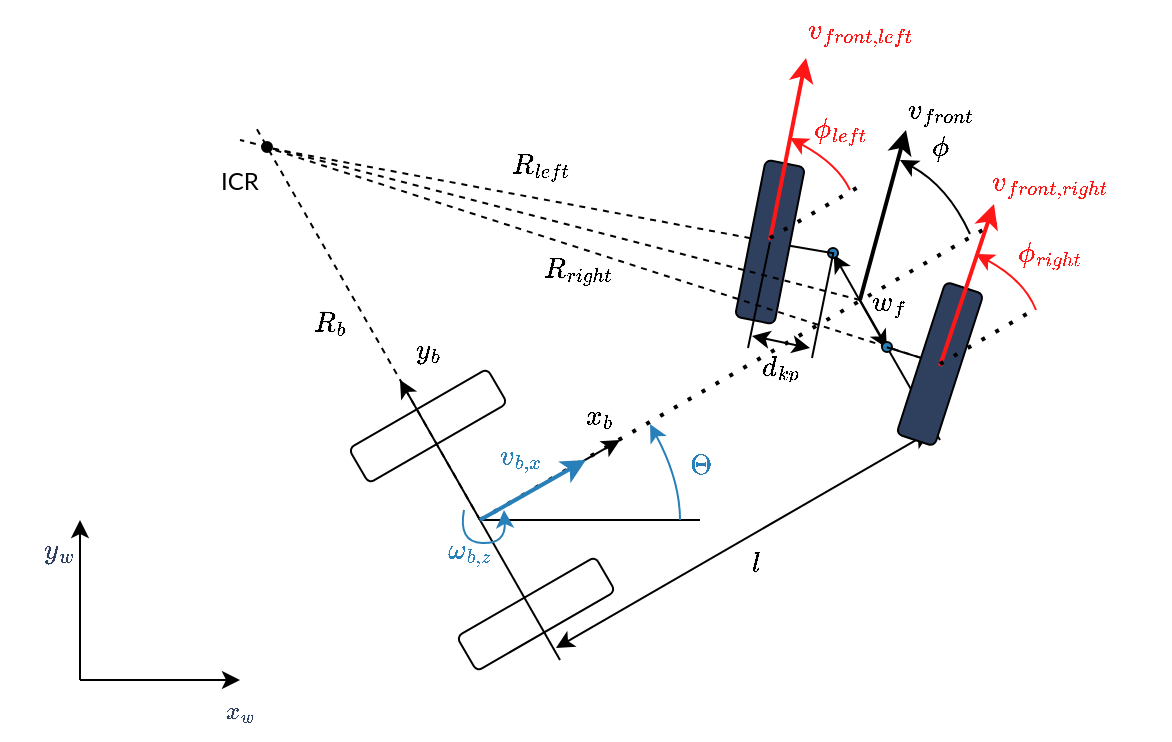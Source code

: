 <mxfile version="22.1.16" type="device">
  <diagram name="Page-1" id="2wCjeB2BCqXbrsJG6yFQ">
    <mxGraphModel dx="1434" dy="990" grid="1" gridSize="10" guides="1" tooltips="1" connect="1" arrows="1" fold="1" page="1" pageScale="1" pageWidth="850" pageHeight="1100" math="1" shadow="0">
      <root>
        <mxCell id="0" />
        <mxCell id="1" parent="0" />
        <mxCell id="q5q8uRjG3jJ6PqbUAPb0-15" value="" style="rounded=1;whiteSpace=wrap;html=1;rotation=-78.9;fillColor=#2F405F;" parent="1" vertex="1">
          <mxGeometry x="465" y="211" width="80" height="20" as="geometry" />
        </mxCell>
        <mxCell id="q5q8uRjG3jJ6PqbUAPb0-5" value="" style="rounded=1;whiteSpace=wrap;html=1;rotation=-30;fillColor=none;" parent="1" vertex="1">
          <mxGeometry x="294" y="303" width="80" height="20" as="geometry" />
        </mxCell>
        <mxCell id="q5q8uRjG3jJ6PqbUAPb0-1" value="" style="endArrow=classic;html=1;rounded=0;" parent="1" edge="1">
          <mxGeometry width="50" height="50" relative="1" as="geometry">
            <mxPoint x="160" y="440" as="sourcePoint" />
            <mxPoint x="160" y="360" as="targetPoint" />
          </mxGeometry>
        </mxCell>
        <mxCell id="q5q8uRjG3jJ6PqbUAPb0-2" value="" style="endArrow=classic;html=1;rounded=0;" parent="1" edge="1">
          <mxGeometry width="50" height="50" relative="1" as="geometry">
            <mxPoint x="160" y="440" as="sourcePoint" />
            <mxPoint x="240" y="440" as="targetPoint" />
          </mxGeometry>
        </mxCell>
        <mxCell id="q5q8uRjG3jJ6PqbUAPb0-3" value="$$y_w$$" style="text;html=1;strokeColor=none;fillColor=none;align=center;verticalAlign=middle;whiteSpace=wrap;rounded=0;fontColor=#2F405F;" parent="1" vertex="1">
          <mxGeometry x="120" y="360" width="60" height="30" as="geometry" />
        </mxCell>
        <mxCell id="q5q8uRjG3jJ6PqbUAPb0-4" value="$$x_w$$" style="text;html=1;strokeColor=none;fillColor=none;align=center;verticalAlign=middle;whiteSpace=wrap;rounded=0;fontFamily=Times New Roman;fontColor=#2F405F;" parent="1" vertex="1">
          <mxGeometry x="210" y="440" width="60" height="30" as="geometry" />
        </mxCell>
        <mxCell id="q5q8uRjG3jJ6PqbUAPb0-8" value="$$y_b$$" style="text;html=1;strokeColor=none;fillColor=none;align=center;verticalAlign=middle;whiteSpace=wrap;rounded=0;" parent="1" vertex="1">
          <mxGeometry x="304" y="260" width="60" height="30" as="geometry" />
        </mxCell>
        <mxCell id="q5q8uRjG3jJ6PqbUAPb0-9" value="$$x_b$$" style="text;html=1;strokeColor=none;fillColor=none;align=center;verticalAlign=middle;whiteSpace=wrap;rounded=0;fontFamily=Helvetica;" parent="1" vertex="1">
          <mxGeometry x="390" y="293" width="60" height="30" as="geometry" />
        </mxCell>
        <mxCell id="q5q8uRjG3jJ6PqbUAPb0-6" value="" style="endArrow=classic;html=1;rounded=0;" parent="1" edge="1">
          <mxGeometry width="50" height="50" relative="1" as="geometry">
            <mxPoint x="360" y="360" as="sourcePoint" />
            <mxPoint x="320" y="290" as="targetPoint" />
          </mxGeometry>
        </mxCell>
        <mxCell id="q5q8uRjG3jJ6PqbUAPb0-12" value="" style="endArrow=classic;html=1;rounded=0;" parent="1" edge="1">
          <mxGeometry width="50" height="50" relative="1" as="geometry">
            <mxPoint x="360" y="360" as="sourcePoint" />
            <mxPoint x="430" y="320" as="targetPoint" />
          </mxGeometry>
        </mxCell>
        <mxCell id="q5q8uRjG3jJ6PqbUAPb0-14" value="" style="endArrow=none;dashed=1;html=1;dashPattern=1 3;strokeWidth=2;rounded=0;" parent="1" edge="1">
          <mxGeometry width="50" height="50" relative="1" as="geometry">
            <mxPoint x="360" y="360" as="sourcePoint" />
            <mxPoint x="620" y="210" as="targetPoint" />
          </mxGeometry>
        </mxCell>
        <mxCell id="q5q8uRjG3jJ6PqbUAPb0-16" value="" style="endArrow=none;dashed=1;html=1;rounded=0;" parent="1" edge="1">
          <mxGeometry width="50" height="50" relative="1" as="geometry">
            <mxPoint x="360" y="360" as="sourcePoint" />
            <mxPoint x="247" y="162" as="targetPoint" />
          </mxGeometry>
        </mxCell>
        <mxCell id="q5q8uRjG3jJ6PqbUAPb0-17" value="" style="endArrow=none;dashed=1;html=1;rounded=0;" parent="1" edge="1">
          <mxGeometry width="50" height="50" relative="1" as="geometry">
            <mxPoint x="550" y="250" as="sourcePoint" />
            <mxPoint x="240" y="170" as="targetPoint" />
          </mxGeometry>
        </mxCell>
        <mxCell id="q5q8uRjG3jJ6PqbUAPb0-18" value="ICR" style="text;html=1;strokeColor=none;fillColor=none;align=center;verticalAlign=middle;whiteSpace=wrap;rounded=0;fontFamily=Lato;" parent="1" vertex="1">
          <mxGeometry x="210" y="176" width="60" height="30" as="geometry" />
        </mxCell>
        <mxCell id="q5q8uRjG3jJ6PqbUAPb0-19" value="" style="endArrow=none;html=1;rounded=0;" parent="1" edge="1">
          <mxGeometry width="50" height="50" relative="1" as="geometry">
            <mxPoint x="360" y="360" as="sourcePoint" />
            <mxPoint x="470" y="360" as="targetPoint" />
          </mxGeometry>
        </mxCell>
        <mxCell id="q5q8uRjG3jJ6PqbUAPb0-26" value="" style="curved=1;endArrow=classic;html=1;rounded=0;strokeColor=#2980B9;" parent="1" edge="1">
          <mxGeometry width="50" height="50" relative="1" as="geometry">
            <mxPoint x="460" y="360" as="sourcePoint" />
            <mxPoint x="445" y="312" as="targetPoint" />
            <Array as="points">
              <mxPoint x="460" y="340" />
            </Array>
          </mxGeometry>
        </mxCell>
        <mxCell id="q5q8uRjG3jJ6PqbUAPb0-27" value="$$\Theta$$" style="text;html=1;align=center;verticalAlign=middle;resizable=0;points=[];autosize=1;strokeColor=none;fillColor=none;fontColor=#2980B9;" parent="1" vertex="1">
          <mxGeometry x="430" y="318" width="80" height="30" as="geometry" />
        </mxCell>
        <mxCell id="q5q8uRjG3jJ6PqbUAPb0-30" value="" style="curved=1;endArrow=classic;html=1;rounded=0;strokeColor=#000000;" parent="1" edge="1">
          <mxGeometry width="50" height="50" relative="1" as="geometry">
            <mxPoint x="605" y="217" as="sourcePoint" />
            <mxPoint x="570" y="180" as="targetPoint" />
            <Array as="points">
              <mxPoint x="594" y="193" />
            </Array>
          </mxGeometry>
        </mxCell>
        <mxCell id="q5q8uRjG3jJ6PqbUAPb0-31" value="$$\phi$$" style="text;html=1;align=center;verticalAlign=middle;resizable=0;points=[];autosize=1;strokeColor=none;fillColor=none;fontColor=#000000;" parent="1" vertex="1">
          <mxGeometry x="555" y="158.5" width="70" height="30" as="geometry" />
        </mxCell>
        <mxCell id="q5q8uRjG3jJ6PqbUAPb0-32" value="" style="endArrow=classic;html=1;strokeWidth=2;rounded=0;strokeColor=#000000;" parent="1" edge="1">
          <mxGeometry width="50" height="50" relative="1" as="geometry">
            <mxPoint x="550" y="250" as="sourcePoint" />
            <mxPoint x="573" y="165" as="targetPoint" />
          </mxGeometry>
        </mxCell>
        <mxCell id="q5q8uRjG3jJ6PqbUAPb0-42" value="" style="endArrow=none;html=1;rounded=0;strokeWidth=1;" parent="1" edge="1">
          <mxGeometry width="50" height="50" relative="1" as="geometry">
            <mxPoint x="360" y="360" as="sourcePoint" />
            <mxPoint x="400" y="430" as="targetPoint" />
          </mxGeometry>
        </mxCell>
        <mxCell id="q5q8uRjG3jJ6PqbUAPb0-43" value="" style="endArrow=none;html=1;rounded=0;strokeWidth=1;" parent="1" edge="1">
          <mxGeometry width="50" height="50" relative="1" as="geometry">
            <mxPoint x="550" y="250" as="sourcePoint" />
            <mxPoint x="590" y="320" as="targetPoint" />
          </mxGeometry>
        </mxCell>
        <mxCell id="q5q8uRjG3jJ6PqbUAPb0-44" value="" style="endArrow=classic;startArrow=classic;html=1;rounded=0;" parent="1" edge="1">
          <mxGeometry width="50" height="50" relative="1" as="geometry">
            <mxPoint x="398" y="424" as="sourcePoint" />
            <mxPoint x="585" y="316" as="targetPoint" />
          </mxGeometry>
        </mxCell>
        <mxCell id="q5q8uRjG3jJ6PqbUAPb0-45" value="$$l$$" style="text;strokeColor=none;fillColor=none;align=left;verticalAlign=middle;spacingLeft=4;spacingRight=4;overflow=hidden;points=[[0,0.5],[1,0.5]];portConstraint=eastwest;rotatable=0;whiteSpace=wrap;html=1;" parent="1" vertex="1">
          <mxGeometry x="490" y="360" width="80" height="30" as="geometry" />
        </mxCell>
        <mxCell id="q5q8uRjG3jJ6PqbUAPb0-47" value="" style="ellipse;whiteSpace=wrap;html=1;fillColor=#000000;" parent="1" vertex="1">
          <mxGeometry x="251" y="171" width="5" height="5" as="geometry" />
        </mxCell>
        <mxCell id="q5q8uRjG3jJ6PqbUAPb0-50" value="" style="rounded=1;whiteSpace=wrap;html=1;rotation=-30;fillColor=none;" parent="1" vertex="1">
          <mxGeometry x="348" y="397" width="80" height="20" as="geometry" />
        </mxCell>
        <mxCell id="q5q8uRjG3jJ6PqbUAPb0-51" value="" style="endArrow=classic;startArrow=classic;html=1;rounded=0;entryX=0.569;entryY=0.654;entryDx=0;entryDy=0;entryPerimeter=0;exitX=0.489;exitY=0.622;exitDx=0;exitDy=0;exitPerimeter=0;" parent="1" source="gm2obKBsLmBvOFlUArHA-7" target="gm2obKBsLmBvOFlUArHA-6" edge="1">
          <mxGeometry width="50" height="50" relative="1" as="geometry">
            <mxPoint x="703" y="301" as="sourcePoint" />
            <mxPoint x="650" y="207" as="targetPoint" />
          </mxGeometry>
        </mxCell>
        <mxCell id="q5q8uRjG3jJ6PqbUAPb0-54" value="$$w_f$$" style="text;strokeColor=none;fillColor=none;align=left;verticalAlign=middle;spacingLeft=4;spacingRight=4;overflow=hidden;points=[[0,0.5],[1,0.5]];portConstraint=eastwest;rotatable=0;whiteSpace=wrap;html=1;" parent="1" vertex="1">
          <mxGeometry x="550" y="230" width="80" height="30" as="geometry" />
        </mxCell>
        <mxCell id="q91EkDkZh-oRsGhnsBYz-1" value="" style="endArrow=classic;html=1;strokeWidth=2;rounded=0;strokeColor=#2980B9;" parent="1" edge="1">
          <mxGeometry width="50" height="50" relative="1" as="geometry">
            <mxPoint x="360" y="360" as="sourcePoint" />
            <mxPoint x="413" y="330" as="targetPoint" />
          </mxGeometry>
        </mxCell>
        <mxCell id="q91EkDkZh-oRsGhnsBYz-2" value="$$v_{b,x}$$" style="text;html=1;align=center;verticalAlign=middle;resizable=0;points=[];autosize=1;strokeColor=none;fillColor=none;fontColor=#2980B9;" parent="1" vertex="1">
          <mxGeometry x="335" y="313" width="90" height="30" as="geometry" />
        </mxCell>
        <mxCell id="ZlfVCn5IxIJyxgYmfBeR-1" value="" style="curved=1;endArrow=classic;html=1;rounded=0;strokeColor=#2980B9;" parent="1" edge="1">
          <mxGeometry width="50" height="50" relative="1" as="geometry">
            <mxPoint x="352" y="355" as="sourcePoint" />
            <mxPoint x="372" y="355" as="targetPoint" />
            <Array as="points">
              <mxPoint x="349" y="371" />
              <mxPoint x="373" y="372" />
            </Array>
          </mxGeometry>
        </mxCell>
        <mxCell id="ZlfVCn5IxIJyxgYmfBeR-2" value="$$\omega_{b,z}$$" style="text;html=1;align=center;verticalAlign=middle;resizable=0;points=[];autosize=1;strokeColor=none;fillColor=none;fontColor=#2980B9;" parent="1" vertex="1">
          <mxGeometry x="294" y="360" width="120" height="30" as="geometry" />
        </mxCell>
        <mxCell id="gm2obKBsLmBvOFlUArHA-2" value="" style="endArrow=none;dashed=1;html=1;rounded=0;entryX=0.503;entryY=0.574;entryDx=0;entryDy=0;entryPerimeter=0;exitX=0.5;exitY=0;exitDx=0;exitDy=0;" parent="1" source="q5q8uRjG3jJ6PqbUAPb0-15" target="q5q8uRjG3jJ6PqbUAPb0-47" edge="1">
          <mxGeometry width="50" height="50" relative="1" as="geometry">
            <mxPoint x="560" y="260" as="sourcePoint" />
            <mxPoint x="250" y="180" as="targetPoint" />
          </mxGeometry>
        </mxCell>
        <mxCell id="gm2obKBsLmBvOFlUArHA-3" value="" style="rounded=1;whiteSpace=wrap;html=1;rotation=-72.1;fillColor=#2F405F;" parent="1" vertex="1">
          <mxGeometry x="550" y="272" width="80" height="20" as="geometry" />
        </mxCell>
        <mxCell id="gm2obKBsLmBvOFlUArHA-4" value="" style="endArrow=none;dashed=1;html=1;rounded=0;exitX=0.5;exitY=0;exitDx=0;exitDy=0;entryX=0.474;entryY=0.542;entryDx=0;entryDy=0;entryPerimeter=0;" parent="1" source="gm2obKBsLmBvOFlUArHA-3" target="q5q8uRjG3jJ6PqbUAPb0-47" edge="1">
          <mxGeometry width="50" height="50" relative="1" as="geometry">
            <mxPoint x="686" y="389" as="sourcePoint" />
            <mxPoint x="250" y="190" as="targetPoint" />
          </mxGeometry>
        </mxCell>
        <mxCell id="gm2obKBsLmBvOFlUArHA-6" value="" style="ellipse;whiteSpace=wrap;html=1;fillColor=#2980B9;" parent="1" vertex="1">
          <mxGeometry x="534" y="224" width="5" height="5" as="geometry" />
        </mxCell>
        <mxCell id="gm2obKBsLmBvOFlUArHA-7" value="" style="ellipse;whiteSpace=wrap;html=1;fillColor=#2980B9;" parent="1" vertex="1">
          <mxGeometry x="561" y="271" width="5" height="5" as="geometry" />
        </mxCell>
        <mxCell id="gm2obKBsLmBvOFlUArHA-10" value="" style="endArrow=none;html=1;rounded=0;entryX=0.544;entryY=0.533;entryDx=0;entryDy=0;entryPerimeter=0;exitX=0.5;exitY=1;exitDx=0;exitDy=0;" parent="1" source="q5q8uRjG3jJ6PqbUAPb0-15" target="gm2obKBsLmBvOFlUArHA-6" edge="1">
          <mxGeometry width="50" height="50" relative="1" as="geometry">
            <mxPoint x="480" y="270" as="sourcePoint" />
            <mxPoint x="530" y="220" as="targetPoint" />
          </mxGeometry>
        </mxCell>
        <mxCell id="gm2obKBsLmBvOFlUArHA-11" value="" style="endArrow=none;html=1;rounded=0;entryX=0.478;entryY=0.522;entryDx=0;entryDy=0;entryPerimeter=0;exitX=0.5;exitY=0;exitDx=0;exitDy=0;" parent="1" source="gm2obKBsLmBvOFlUArHA-3" target="gm2obKBsLmBvOFlUArHA-7" edge="1">
          <mxGeometry width="50" height="50" relative="1" as="geometry">
            <mxPoint x="480" y="300" as="sourcePoint" />
            <mxPoint x="530" y="250" as="targetPoint" />
          </mxGeometry>
        </mxCell>
        <mxCell id="gm2obKBsLmBvOFlUArHA-12" value="$$v_{front}$$" style="text;html=1;align=center;verticalAlign=middle;resizable=0;points=[];autosize=1;strokeColor=none;fillColor=none;fontColor=#000000;" parent="1" vertex="1">
          <mxGeometry x="545" y="140" width="90" height="30" as="geometry" />
        </mxCell>
        <mxCell id="gm2obKBsLmBvOFlUArHA-13" value="" style="curved=1;endArrow=classic;html=1;rounded=0;strokeColor=#FF1717;" parent="1" edge="1">
          <mxGeometry width="50" height="50" relative="1" as="geometry">
            <mxPoint x="545" y="195" as="sourcePoint" />
            <mxPoint x="515" y="169" as="targetPoint" />
            <Array as="points">
              <mxPoint x="539" y="182" />
            </Array>
          </mxGeometry>
        </mxCell>
        <mxCell id="gm2obKBsLmBvOFlUArHA-14" value="$$\phi_{left}$$" style="text;html=1;align=center;verticalAlign=middle;resizable=0;points=[];autosize=1;strokeColor=none;fillColor=none;fontColor=#FF1717;" parent="1" vertex="1">
          <mxGeometry x="490" y="150" width="100" height="30" as="geometry" />
        </mxCell>
        <mxCell id="gm2obKBsLmBvOFlUArHA-15" value="" style="endArrow=classic;html=1;strokeWidth=2;rounded=0;strokeColor=#FF1717;" parent="1" edge="1">
          <mxGeometry width="50" height="50" relative="1" as="geometry">
            <mxPoint x="505" y="220" as="sourcePoint" />
            <mxPoint x="523" y="129" as="targetPoint" />
          </mxGeometry>
        </mxCell>
        <mxCell id="gm2obKBsLmBvOFlUArHA-16" value="" style="endArrow=classic;html=1;strokeWidth=2;rounded=0;strokeColor=#FF1717;" parent="1" edge="1">
          <mxGeometry width="50" height="50" relative="1" as="geometry">
            <mxPoint x="590" y="283" as="sourcePoint" />
            <mxPoint x="617" y="202" as="targetPoint" />
          </mxGeometry>
        </mxCell>
        <mxCell id="gm2obKBsLmBvOFlUArHA-17" value="" style="curved=1;endArrow=classic;html=1;rounded=0;strokeColor=#FF1717;" parent="1" edge="1">
          <mxGeometry width="50" height="50" relative="1" as="geometry">
            <mxPoint x="638" y="255" as="sourcePoint" />
            <mxPoint x="608" y="227" as="targetPoint" />
            <Array as="points">
              <mxPoint x="632" y="240" />
            </Array>
          </mxGeometry>
        </mxCell>
        <mxCell id="gm2obKBsLmBvOFlUArHA-18" value="$$\phi_{right}$$" style="text;html=1;align=center;verticalAlign=middle;resizable=0;points=[];autosize=1;strokeColor=none;fillColor=none;fontColor=#FF1717;" parent="1" vertex="1">
          <mxGeometry x="590" y="211.5" width="110" height="30" as="geometry" />
        </mxCell>
        <mxCell id="gm2obKBsLmBvOFlUArHA-20" value="" style="endArrow=none;dashed=1;html=1;dashPattern=1 3;strokeWidth=2;rounded=0;" parent="1" edge="1">
          <mxGeometry width="50" height="50" relative="1" as="geometry">
            <mxPoint x="505" y="219" as="sourcePoint" />
            <mxPoint x="550" y="193" as="targetPoint" />
          </mxGeometry>
        </mxCell>
        <mxCell id="gm2obKBsLmBvOFlUArHA-21" value="" style="endArrow=none;dashed=1;html=1;dashPattern=1 3;strokeWidth=2;rounded=0;" parent="1" edge="1">
          <mxGeometry width="50" height="50" relative="1" as="geometry">
            <mxPoint x="590" y="282" as="sourcePoint" />
            <mxPoint x="635" y="256" as="targetPoint" />
          </mxGeometry>
        </mxCell>
        <mxCell id="gm2obKBsLmBvOFlUArHA-22" value="$$v_{front,left}$$" style="text;html=1;align=center;verticalAlign=middle;resizable=0;points=[];autosize=1;strokeColor=none;fillColor=none;fontColor=#FF1717;" parent="1" vertex="1">
          <mxGeometry x="495" y="100" width="110" height="30" as="geometry" />
        </mxCell>
        <mxCell id="gm2obKBsLmBvOFlUArHA-23" value="$$v_{front,right}$$" style="text;html=1;align=center;verticalAlign=middle;resizable=0;points=[];autosize=1;strokeColor=none;fillColor=none;fontColor=#FF1717;" parent="1" vertex="1">
          <mxGeometry x="585" y="176" width="120" height="30" as="geometry" />
        </mxCell>
        <mxCell id="gm2obKBsLmBvOFlUArHA-24" value="$$R_{left}$$" style="text;html=1;align=center;verticalAlign=middle;resizable=0;points=[];autosize=1;strokeColor=none;fillColor=none;" parent="1" vertex="1">
          <mxGeometry x="345" y="168" width="90" height="30" as="geometry" />
        </mxCell>
        <mxCell id="gm2obKBsLmBvOFlUArHA-25" value="$$R_{right}$$" style="text;html=1;align=center;verticalAlign=middle;resizable=0;points=[];autosize=1;strokeColor=none;fillColor=none;" parent="1" vertex="1">
          <mxGeometry x="359" y="220" width="100" height="30" as="geometry" />
        </mxCell>
        <mxCell id="gm2obKBsLmBvOFlUArHA-26" value="$$R_{b}$$" style="text;html=1;align=center;verticalAlign=middle;resizable=0;points=[];autosize=1;strokeColor=none;fillColor=none;" parent="1" vertex="1">
          <mxGeometry x="245" y="246" width="80" height="30" as="geometry" />
        </mxCell>
        <mxCell id="gm2obKBsLmBvOFlUArHA-27" value="$$d_{kp}$$" style="text;strokeColor=none;fillColor=none;align=left;verticalAlign=middle;spacingLeft=4;spacingRight=4;overflow=hidden;points=[[0,0.5],[1,0.5]];portConstraint=eastwest;rotatable=0;whiteSpace=wrap;html=1;" parent="1" vertex="1">
          <mxGeometry x="495" y="262" width="80" height="30" as="geometry" />
        </mxCell>
        <mxCell id="gm2obKBsLmBvOFlUArHA-28" value="" style="endArrow=classic;startArrow=classic;html=1;rounded=0;" parent="1" edge="1">
          <mxGeometry width="50" height="50" relative="1" as="geometry">
            <mxPoint x="525" y="274" as="sourcePoint" />
            <mxPoint x="496" y="268" as="targetPoint" />
          </mxGeometry>
        </mxCell>
        <mxCell id="gm2obKBsLmBvOFlUArHA-31" value="" style="endArrow=none;html=1;rounded=0;entryX=0.544;entryY=0.422;entryDx=0;entryDy=0;entryPerimeter=0;" parent="1" target="gm2obKBsLmBvOFlUArHA-6" edge="1">
          <mxGeometry width="50" height="50" relative="1" as="geometry">
            <mxPoint x="526" y="279" as="sourcePoint" />
            <mxPoint x="550" y="220" as="targetPoint" />
          </mxGeometry>
        </mxCell>
        <mxCell id="gm2obKBsLmBvOFlUArHA-32" value="" style="endArrow=none;html=1;rounded=0;entryX=0.544;entryY=0.422;entryDx=0;entryDy=0;entryPerimeter=0;" parent="1" edge="1">
          <mxGeometry width="50" height="50" relative="1" as="geometry">
            <mxPoint x="494" y="274" as="sourcePoint" />
            <mxPoint x="505" y="221" as="targetPoint" />
          </mxGeometry>
        </mxCell>
      </root>
    </mxGraphModel>
  </diagram>
</mxfile>
